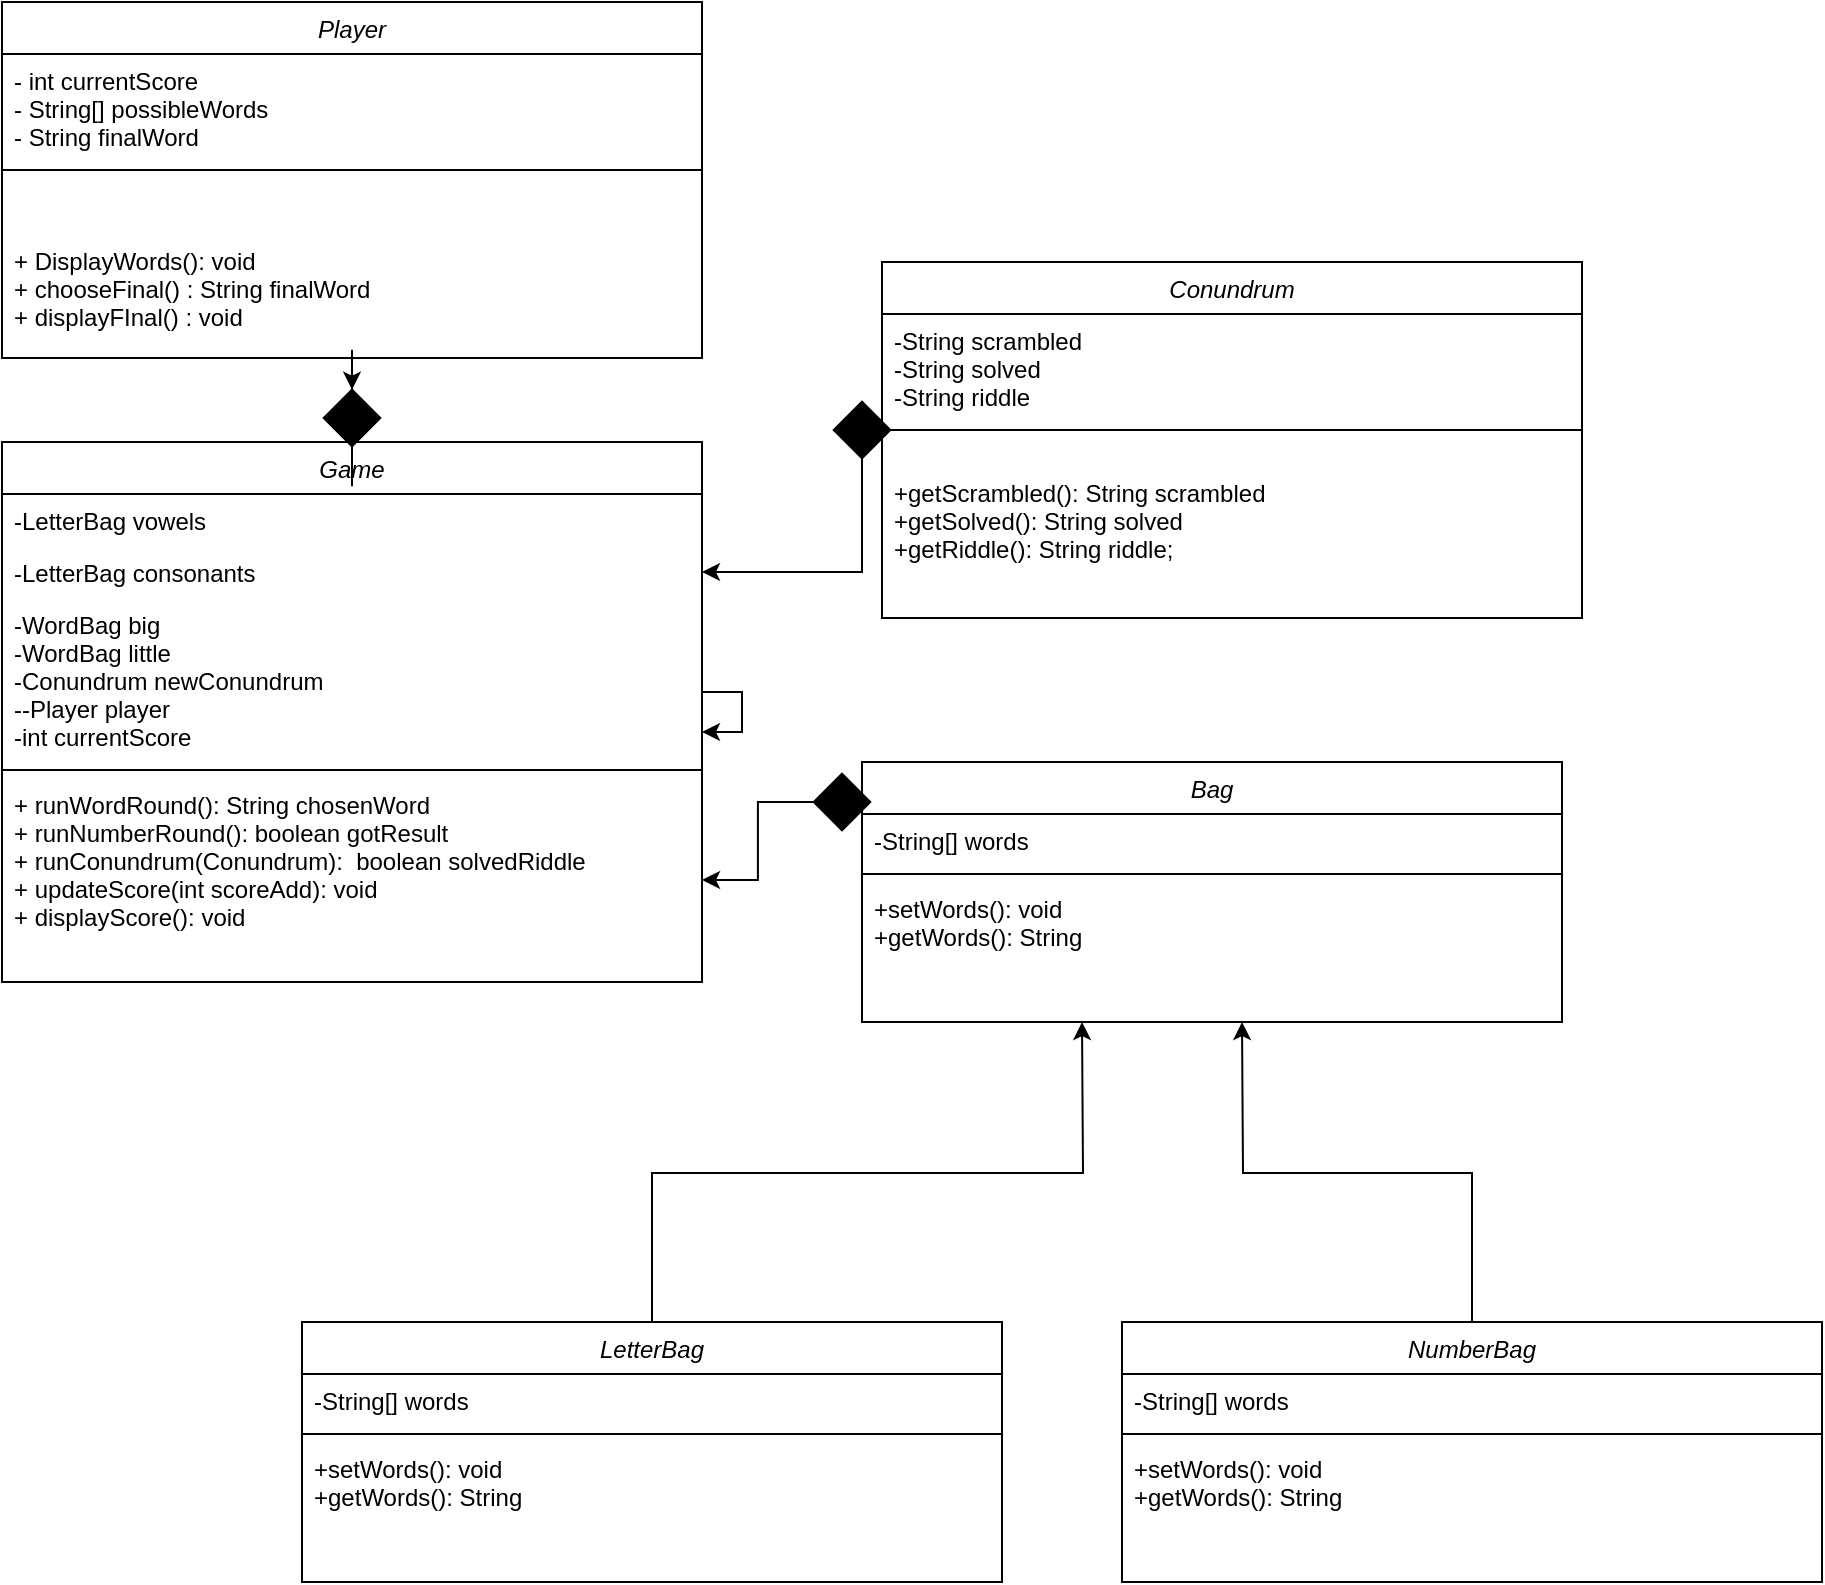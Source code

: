 <mxfile version="14.5.7" type="device"><diagram id="C5RBs43oDa-KdzZeNtuy" name="Page-1"><mxGraphModel dx="1810" dy="813" grid="1" gridSize="10" guides="1" tooltips="1" connect="1" arrows="1" fold="1" page="1" pageScale="1" pageWidth="827" pageHeight="1169" math="0" shadow="0"><root><mxCell id="WIyWlLk6GJQsqaUBKTNV-0"/><mxCell id="WIyWlLk6GJQsqaUBKTNV-1" parent="WIyWlLk6GJQsqaUBKTNV-0"/><mxCell id="s_16J-tkQb6Ko7unDehP-7" value="Bag" style="swimlane;fontStyle=2;align=center;verticalAlign=top;childLayout=stackLayout;horizontal=1;startSize=26;horizontalStack=0;resizeParent=1;resizeLast=0;collapsible=1;marginBottom=0;rounded=0;shadow=0;strokeWidth=1;" vertex="1" parent="WIyWlLk6GJQsqaUBKTNV-1"><mxGeometry x="-350" y="380" width="350" height="130" as="geometry"><mxRectangle x="230" y="140" width="160" height="26" as="alternateBounds"/></mxGeometry></mxCell><mxCell id="s_16J-tkQb6Ko7unDehP-8" value="-String[] words" style="text;align=left;verticalAlign=top;spacingLeft=4;spacingRight=4;overflow=hidden;rotatable=0;points=[[0,0.5],[1,0.5]];portConstraint=eastwest;" vertex="1" parent="s_16J-tkQb6Ko7unDehP-7"><mxGeometry y="26" width="350" height="26" as="geometry"/></mxCell><mxCell id="s_16J-tkQb6Ko7unDehP-11" value="" style="line;html=1;strokeWidth=1;align=left;verticalAlign=middle;spacingTop=-1;spacingLeft=3;spacingRight=3;rotatable=0;labelPosition=right;points=[];portConstraint=eastwest;" vertex="1" parent="s_16J-tkQb6Ko7unDehP-7"><mxGeometry y="52" width="350" height="8" as="geometry"/></mxCell><mxCell id="s_16J-tkQb6Ko7unDehP-12" value="+setWords(): void&#10;+getWords(): String" style="text;align=left;verticalAlign=top;spacingLeft=4;spacingRight=4;overflow=hidden;rotatable=0;points=[[0,0.5],[1,0.5]];portConstraint=eastwest;" vertex="1" parent="s_16J-tkQb6Ko7unDehP-7"><mxGeometry y="60" width="350" height="60" as="geometry"/></mxCell><mxCell id="s_16J-tkQb6Ko7unDehP-13" value="Game" style="swimlane;fontStyle=2;align=center;verticalAlign=top;childLayout=stackLayout;horizontal=1;startSize=26;horizontalStack=0;resizeParent=1;resizeLast=0;collapsible=1;marginBottom=0;rounded=0;shadow=0;strokeWidth=1;" vertex="1" parent="WIyWlLk6GJQsqaUBKTNV-1"><mxGeometry x="-780" y="220" width="350" height="270" as="geometry"><mxRectangle x="230" y="140" width="160" height="26" as="alternateBounds"/></mxGeometry></mxCell><mxCell id="s_16J-tkQb6Ko7unDehP-14" value="-LetterBag vowels" style="text;align=left;verticalAlign=top;spacingLeft=4;spacingRight=4;overflow=hidden;rotatable=0;points=[[0,0.5],[1,0.5]];portConstraint=eastwest;" vertex="1" parent="s_16J-tkQb6Ko7unDehP-13"><mxGeometry y="26" width="350" height="26" as="geometry"/></mxCell><mxCell id="s_16J-tkQb6Ko7unDehP-15" value="-LetterBag consonants" style="text;align=left;verticalAlign=top;spacingLeft=4;spacingRight=4;overflow=hidden;rotatable=0;points=[[0,0.5],[1,0.5]];portConstraint=eastwest;rounded=0;shadow=0;html=0;" vertex="1" parent="s_16J-tkQb6Ko7unDehP-13"><mxGeometry y="52" width="350" height="26" as="geometry"/></mxCell><mxCell id="s_16J-tkQb6Ko7unDehP-16" value="-WordBag big&#10;-WordBag little&#10;-Conundrum newConundrum&#10;--Player player&#10;-int currentScore" style="text;align=left;verticalAlign=top;spacingLeft=4;spacingRight=4;overflow=hidden;rotatable=0;points=[[0,0.5],[1,0.5]];portConstraint=eastwest;rounded=0;shadow=0;html=0;" vertex="1" parent="s_16J-tkQb6Ko7unDehP-13"><mxGeometry y="78" width="350" height="82" as="geometry"/></mxCell><mxCell id="s_16J-tkQb6Ko7unDehP-17" value="" style="line;html=1;strokeWidth=1;align=left;verticalAlign=middle;spacingTop=-1;spacingLeft=3;spacingRight=3;rotatable=0;labelPosition=right;points=[];portConstraint=eastwest;" vertex="1" parent="s_16J-tkQb6Ko7unDehP-13"><mxGeometry y="160" width="350" height="8" as="geometry"/></mxCell><mxCell id="s_16J-tkQb6Ko7unDehP-18" value="+ runWordRound(): String chosenWord&#10;+ runNumberRound(): boolean gotResult&#10;+ runConundrum(Conundrum):  boolean solvedRiddle&#10;+ updateScore(int scoreAdd): void&#10;+ displayScore(): void" style="text;align=left;verticalAlign=top;spacingLeft=4;spacingRight=4;overflow=hidden;rotatable=0;points=[[0,0.5],[1,0.5]];portConstraint=eastwest;" vertex="1" parent="s_16J-tkQb6Ko7unDehP-13"><mxGeometry y="168" width="350" height="102" as="geometry"/></mxCell><mxCell id="s_16J-tkQb6Ko7unDehP-31" style="edgeStyle=orthogonalEdgeStyle;rounded=0;orthogonalLoop=1;jettySize=auto;html=1;" edge="1" parent="WIyWlLk6GJQsqaUBKTNV-1" source="s_16J-tkQb6Ko7unDehP-19"><mxGeometry relative="1" as="geometry"><mxPoint x="-160" y="510" as="targetPoint"/></mxGeometry></mxCell><mxCell id="s_16J-tkQb6Ko7unDehP-19" value="NumberBag" style="swimlane;fontStyle=2;align=center;verticalAlign=top;childLayout=stackLayout;horizontal=1;startSize=26;horizontalStack=0;resizeParent=1;resizeLast=0;collapsible=1;marginBottom=0;rounded=0;shadow=0;strokeWidth=1;" vertex="1" parent="WIyWlLk6GJQsqaUBKTNV-1"><mxGeometry x="-220" y="660" width="350" height="130" as="geometry"><mxRectangle x="230" y="140" width="160" height="26" as="alternateBounds"/></mxGeometry></mxCell><mxCell id="s_16J-tkQb6Ko7unDehP-20" value="-String[] words" style="text;align=left;verticalAlign=top;spacingLeft=4;spacingRight=4;overflow=hidden;rotatable=0;points=[[0,0.5],[1,0.5]];portConstraint=eastwest;" vertex="1" parent="s_16J-tkQb6Ko7unDehP-19"><mxGeometry y="26" width="350" height="26" as="geometry"/></mxCell><mxCell id="s_16J-tkQb6Ko7unDehP-21" value="" style="line;html=1;strokeWidth=1;align=left;verticalAlign=middle;spacingTop=-1;spacingLeft=3;spacingRight=3;rotatable=0;labelPosition=right;points=[];portConstraint=eastwest;" vertex="1" parent="s_16J-tkQb6Ko7unDehP-19"><mxGeometry y="52" width="350" height="8" as="geometry"/></mxCell><mxCell id="s_16J-tkQb6Ko7unDehP-22" value="+setWords(): void&#10;+getWords(): String" style="text;align=left;verticalAlign=top;spacingLeft=4;spacingRight=4;overflow=hidden;rotatable=0;points=[[0,0.5],[1,0.5]];portConstraint=eastwest;" vertex="1" parent="s_16J-tkQb6Ko7unDehP-19"><mxGeometry y="60" width="350" height="60" as="geometry"/></mxCell><mxCell id="s_16J-tkQb6Ko7unDehP-27" style="edgeStyle=orthogonalEdgeStyle;rounded=0;orthogonalLoop=1;jettySize=auto;html=1;exitX=0.5;exitY=0;exitDx=0;exitDy=0;" edge="1" parent="WIyWlLk6GJQsqaUBKTNV-1" source="s_16J-tkQb6Ko7unDehP-23"><mxGeometry relative="1" as="geometry"><mxPoint x="-240" y="510" as="targetPoint"/></mxGeometry></mxCell><mxCell id="s_16J-tkQb6Ko7unDehP-23" value="LetterBag" style="swimlane;fontStyle=2;align=center;verticalAlign=top;childLayout=stackLayout;horizontal=1;startSize=26;horizontalStack=0;resizeParent=1;resizeLast=0;collapsible=1;marginBottom=0;rounded=0;shadow=0;strokeWidth=1;" vertex="1" parent="WIyWlLk6GJQsqaUBKTNV-1"><mxGeometry x="-630" y="660" width="350" height="130" as="geometry"><mxRectangle x="230" y="140" width="160" height="26" as="alternateBounds"/></mxGeometry></mxCell><mxCell id="s_16J-tkQb6Ko7unDehP-24" value="-String[] words" style="text;align=left;verticalAlign=top;spacingLeft=4;spacingRight=4;overflow=hidden;rotatable=0;points=[[0,0.5],[1,0.5]];portConstraint=eastwest;" vertex="1" parent="s_16J-tkQb6Ko7unDehP-23"><mxGeometry y="26" width="350" height="26" as="geometry"/></mxCell><mxCell id="s_16J-tkQb6Ko7unDehP-25" value="" style="line;html=1;strokeWidth=1;align=left;verticalAlign=middle;spacingTop=-1;spacingLeft=3;spacingRight=3;rotatable=0;labelPosition=right;points=[];portConstraint=eastwest;" vertex="1" parent="s_16J-tkQb6Ko7unDehP-23"><mxGeometry y="52" width="350" height="8" as="geometry"/></mxCell><mxCell id="s_16J-tkQb6Ko7unDehP-26" value="+setWords(): void&#10;+getWords(): String" style="text;align=left;verticalAlign=top;spacingLeft=4;spacingRight=4;overflow=hidden;rotatable=0;points=[[0,0.5],[1,0.5]];portConstraint=eastwest;" vertex="1" parent="s_16J-tkQb6Ko7unDehP-23"><mxGeometry y="60" width="350" height="60" as="geometry"/></mxCell><mxCell id="s_16J-tkQb6Ko7unDehP-32" style="edgeStyle=orthogonalEdgeStyle;rounded=0;orthogonalLoop=1;jettySize=auto;html=1;" edge="1" parent="WIyWlLk6GJQsqaUBKTNV-1" source="s_16J-tkQb6Ko7unDehP-28" target="s_16J-tkQb6Ko7unDehP-18"><mxGeometry relative="1" as="geometry"/></mxCell><mxCell id="s_16J-tkQb6Ko7unDehP-28" value="" style="whiteSpace=wrap;html=1;rotation=45;fillColor=#000000;" vertex="1" parent="WIyWlLk6GJQsqaUBKTNV-1"><mxGeometry x="-370" y="390" width="20" height="20" as="geometry"/></mxCell><mxCell id="s_16J-tkQb6Ko7unDehP-37" style="edgeStyle=orthogonalEdgeStyle;rounded=0;orthogonalLoop=1;jettySize=auto;html=1;" edge="1" parent="WIyWlLk6GJQsqaUBKTNV-1" source="s_16J-tkQb6Ko7unDehP-38" target="s_16J-tkQb6Ko7unDehP-15"><mxGeometry relative="1" as="geometry"/></mxCell><mxCell id="s_16J-tkQb6Ko7unDehP-33" value="Conundrum" style="swimlane;fontStyle=2;align=center;verticalAlign=top;childLayout=stackLayout;horizontal=1;startSize=26;horizontalStack=0;resizeParent=1;resizeLast=0;collapsible=1;marginBottom=0;rounded=0;shadow=0;strokeWidth=1;" vertex="1" parent="WIyWlLk6GJQsqaUBKTNV-1"><mxGeometry x="-340" y="130" width="350" height="178" as="geometry"><mxRectangle x="230" y="140" width="160" height="26" as="alternateBounds"/></mxGeometry></mxCell><mxCell id="s_16J-tkQb6Ko7unDehP-34" value="-String scrambled&#10;-String solved&#10;-String riddle&#10;" style="text;align=left;verticalAlign=top;spacingLeft=4;spacingRight=4;overflow=hidden;rotatable=0;points=[[0,0.5],[1,0.5]];portConstraint=eastwest;" vertex="1" parent="s_16J-tkQb6Ko7unDehP-33"><mxGeometry y="26" width="350" height="54" as="geometry"/></mxCell><mxCell id="s_16J-tkQb6Ko7unDehP-35" value="" style="line;html=1;strokeWidth=1;align=left;verticalAlign=middle;spacingTop=-1;spacingLeft=3;spacingRight=3;rotatable=0;labelPosition=right;points=[];portConstraint=eastwest;" vertex="1" parent="s_16J-tkQb6Ko7unDehP-33"><mxGeometry y="80" width="350" height="8" as="geometry"/></mxCell><mxCell id="s_16J-tkQb6Ko7unDehP-36" value="&#10;+getScrambled(): String scrambled&#10;+getSolved(): String solved&#10;+getRiddle(): String riddle;" style="text;align=left;verticalAlign=top;spacingLeft=4;spacingRight=4;overflow=hidden;rotatable=0;points=[[0,0.5],[1,0.5]];portConstraint=eastwest;" vertex="1" parent="s_16J-tkQb6Ko7unDehP-33"><mxGeometry y="88" width="350" height="82" as="geometry"/></mxCell><mxCell id="s_16J-tkQb6Ko7unDehP-38" value="" style="whiteSpace=wrap;html=1;rotation=45;fillColor=#000000;" vertex="1" parent="WIyWlLk6GJQsqaUBKTNV-1"><mxGeometry x="-360" y="204" width="20" height="20" as="geometry"/></mxCell><mxCell id="s_16J-tkQb6Ko7unDehP-45" style="edgeStyle=orthogonalEdgeStyle;rounded=0;orthogonalLoop=1;jettySize=auto;html=1;" edge="1" parent="WIyWlLk6GJQsqaUBKTNV-1" source="s_16J-tkQb6Ko7unDehP-46" target="s_16J-tkQb6Ko7unDehP-13"><mxGeometry relative="1" as="geometry"/></mxCell><mxCell id="s_16J-tkQb6Ko7unDehP-40" value="Player" style="swimlane;fontStyle=2;align=center;verticalAlign=top;childLayout=stackLayout;horizontal=1;startSize=26;horizontalStack=0;resizeParent=1;resizeLast=0;collapsible=1;marginBottom=0;rounded=0;shadow=0;strokeWidth=1;" vertex="1" parent="WIyWlLk6GJQsqaUBKTNV-1"><mxGeometry x="-780" width="350" height="178" as="geometry"><mxRectangle x="230" y="140" width="160" height="26" as="alternateBounds"/></mxGeometry></mxCell><mxCell id="s_16J-tkQb6Ko7unDehP-41" value="- int currentScore&#10;- String[] possibleWords &#10;- String finalWord" style="text;align=left;verticalAlign=top;spacingLeft=4;spacingRight=4;overflow=hidden;rotatable=0;points=[[0,0.5],[1,0.5]];portConstraint=eastwest;" vertex="1" parent="s_16J-tkQb6Ko7unDehP-40"><mxGeometry y="26" width="350" height="54" as="geometry"/></mxCell><mxCell id="s_16J-tkQb6Ko7unDehP-42" value="" style="line;html=1;strokeWidth=1;align=left;verticalAlign=middle;spacingTop=-1;spacingLeft=3;spacingRight=3;rotatable=0;labelPosition=right;points=[];portConstraint=eastwest;" vertex="1" parent="s_16J-tkQb6Ko7unDehP-40"><mxGeometry y="80" width="350" height="8" as="geometry"/></mxCell><mxCell id="s_16J-tkQb6Ko7unDehP-44" style="edgeStyle=orthogonalEdgeStyle;rounded=0;orthogonalLoop=1;jettySize=auto;html=1;" edge="1" parent="WIyWlLk6GJQsqaUBKTNV-1" source="s_16J-tkQb6Ko7unDehP-13" target="s_16J-tkQb6Ko7unDehP-13"><mxGeometry relative="1" as="geometry"/></mxCell><mxCell id="s_16J-tkQb6Ko7unDehP-43" value="+ DisplayWords(): void&#10;+ chooseFinal() : String finalWord&#10;+ displayFInal() : void" style="text;align=left;verticalAlign=top;spacingLeft=4;spacingRight=4;overflow=hidden;rotatable=0;points=[[0,0.5],[1,0.5]];portConstraint=eastwest;" vertex="1" parent="WIyWlLk6GJQsqaUBKTNV-1"><mxGeometry x="-780" y="116" width="350" height="82" as="geometry"/></mxCell><mxCell id="s_16J-tkQb6Ko7unDehP-46" value="" style="whiteSpace=wrap;html=1;rotation=45;fillColor=#000000;" vertex="1" parent="WIyWlLk6GJQsqaUBKTNV-1"><mxGeometry x="-615" y="198" width="20" height="20" as="geometry"/></mxCell><mxCell id="s_16J-tkQb6Ko7unDehP-47" style="edgeStyle=orthogonalEdgeStyle;rounded=0;orthogonalLoop=1;jettySize=auto;html=1;" edge="1" parent="WIyWlLk6GJQsqaUBKTNV-1" source="s_16J-tkQb6Ko7unDehP-40" target="s_16J-tkQb6Ko7unDehP-46"><mxGeometry relative="1" as="geometry"><mxPoint x="-605" y="178" as="sourcePoint"/><mxPoint x="-605" y="220" as="targetPoint"/></mxGeometry></mxCell></root></mxGraphModel></diagram></mxfile>